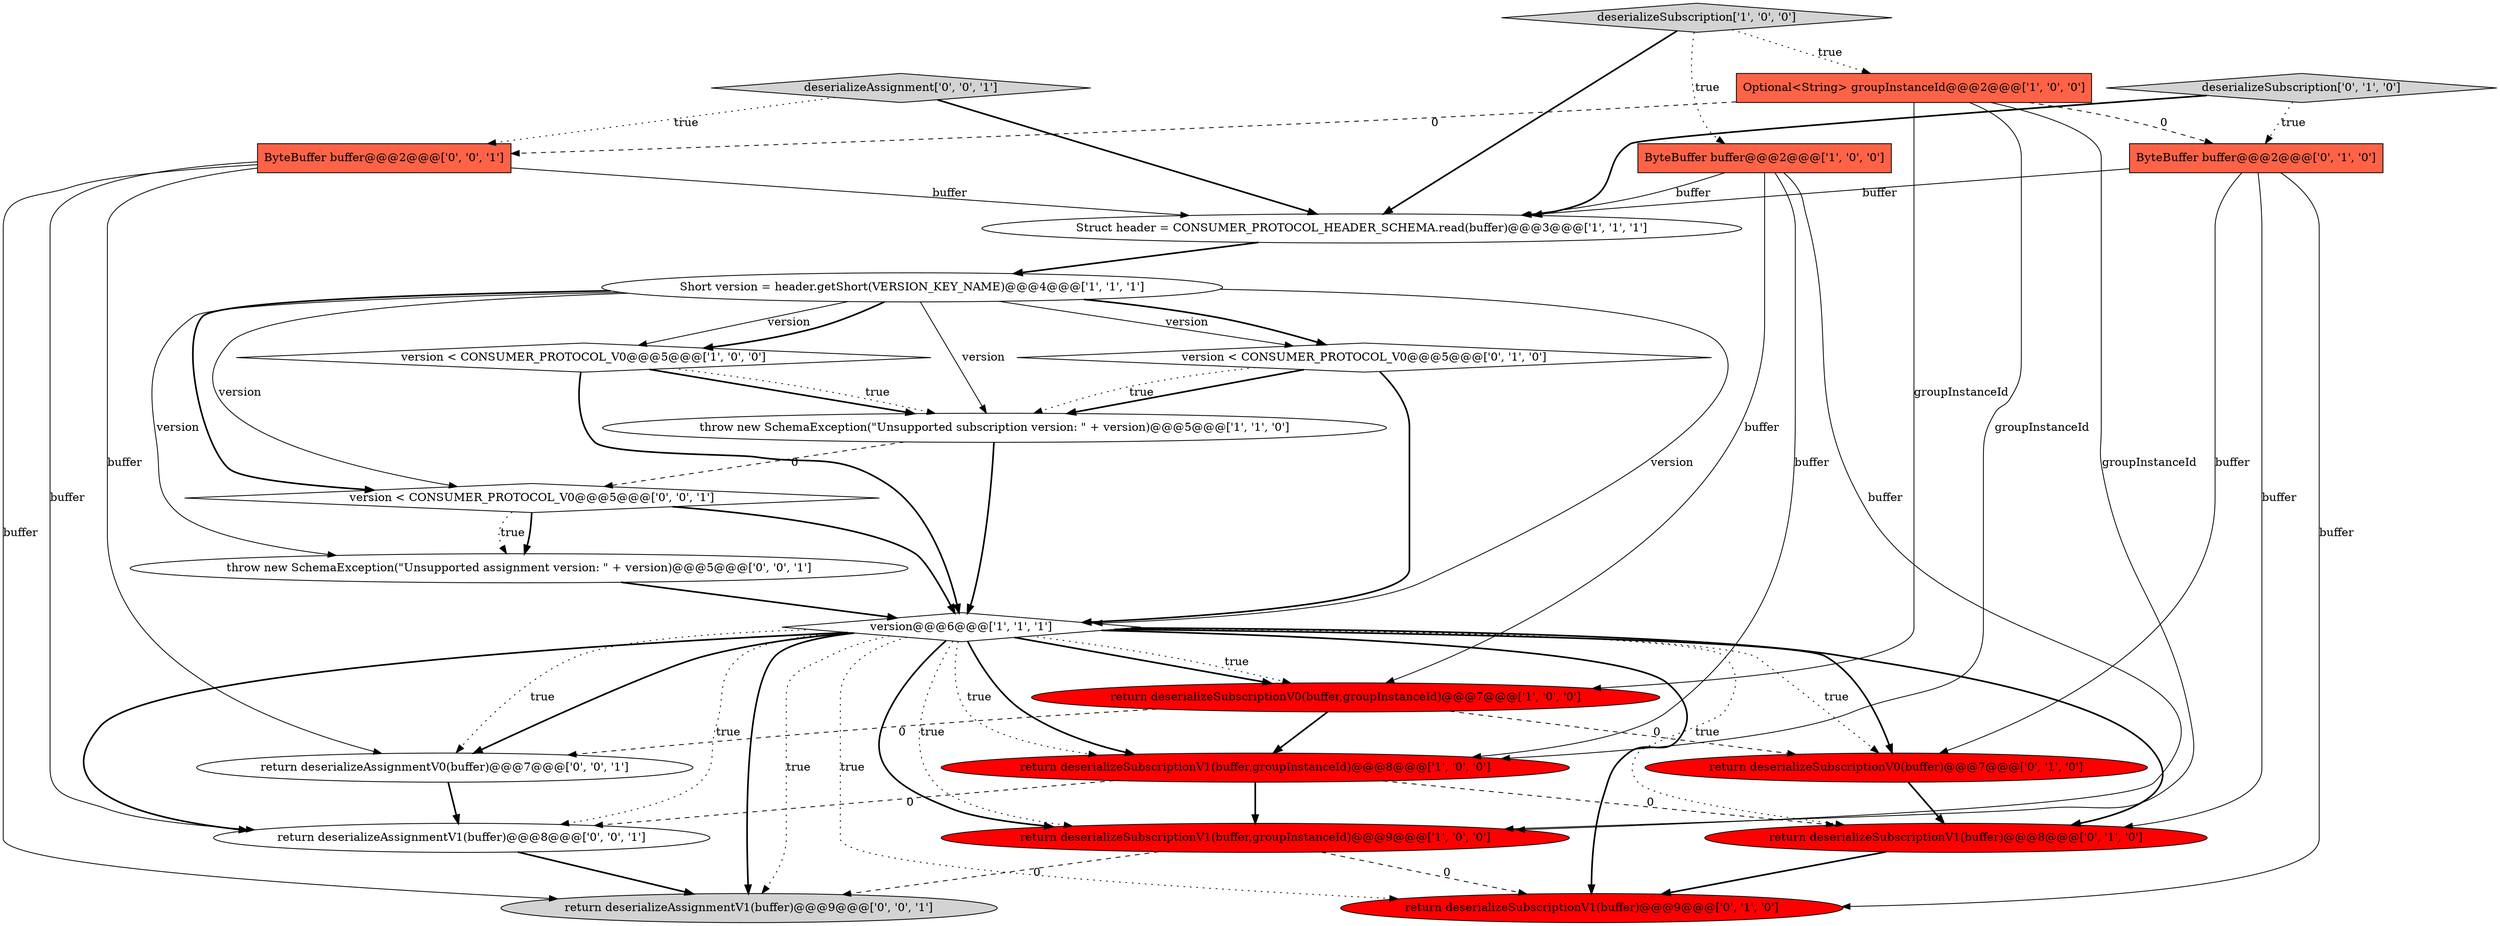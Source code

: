 digraph {
3 [style = filled, label = "deserializeSubscription['1', '0', '0']", fillcolor = lightgray, shape = diamond image = "AAA0AAABBB1BBB"];
12 [style = filled, label = "deserializeSubscription['0', '1', '0']", fillcolor = lightgray, shape = diamond image = "AAA0AAABBB2BBB"];
8 [style = filled, label = "Struct header = CONSUMER_PROTOCOL_HEADER_SCHEMA.read(buffer)@@@3@@@['1', '1', '1']", fillcolor = white, shape = ellipse image = "AAA0AAABBB1BBB"];
10 [style = filled, label = "Short version = header.getShort(VERSION_KEY_NAME)@@@4@@@['1', '1', '1']", fillcolor = white, shape = ellipse image = "AAA0AAABBB1BBB"];
13 [style = filled, label = "version < CONSUMER_PROTOCOL_V0@@@5@@@['0', '1', '0']", fillcolor = white, shape = diamond image = "AAA0AAABBB2BBB"];
19 [style = filled, label = "return deserializeAssignmentV1(buffer)@@@8@@@['0', '0', '1']", fillcolor = white, shape = ellipse image = "AAA0AAABBB3BBB"];
17 [style = filled, label = "throw new SchemaException(\"Unsupported assignment version: \" + version)@@@5@@@['0', '0', '1']", fillcolor = white, shape = ellipse image = "AAA0AAABBB3BBB"];
23 [style = filled, label = "deserializeAssignment['0', '0', '1']", fillcolor = lightgray, shape = diamond image = "AAA0AAABBB3BBB"];
18 [style = filled, label = "ByteBuffer buffer@@@2@@@['0', '0', '1']", fillcolor = tomato, shape = box image = "AAA0AAABBB3BBB"];
15 [style = filled, label = "return deserializeSubscriptionV1(buffer)@@@8@@@['0', '1', '0']", fillcolor = red, shape = ellipse image = "AAA1AAABBB2BBB"];
7 [style = filled, label = "return deserializeSubscriptionV0(buffer,groupInstanceId)@@@7@@@['1', '0', '0']", fillcolor = red, shape = ellipse image = "AAA1AAABBB1BBB"];
11 [style = filled, label = "ByteBuffer buffer@@@2@@@['0', '1', '0']", fillcolor = tomato, shape = box image = "AAA1AAABBB2BBB"];
9 [style = filled, label = "version@@@6@@@['1', '1', '1']", fillcolor = white, shape = diamond image = "AAA0AAABBB1BBB"];
1 [style = filled, label = "version < CONSUMER_PROTOCOL_V0@@@5@@@['1', '0', '0']", fillcolor = white, shape = diamond image = "AAA0AAABBB1BBB"];
5 [style = filled, label = "return deserializeSubscriptionV1(buffer,groupInstanceId)@@@8@@@['1', '0', '0']", fillcolor = red, shape = ellipse image = "AAA1AAABBB1BBB"];
0 [style = filled, label = "ByteBuffer buffer@@@2@@@['1', '0', '0']", fillcolor = tomato, shape = box image = "AAA0AAABBB1BBB"];
14 [style = filled, label = "return deserializeSubscriptionV1(buffer)@@@9@@@['0', '1', '0']", fillcolor = red, shape = ellipse image = "AAA1AAABBB2BBB"];
4 [style = filled, label = "throw new SchemaException(\"Unsupported subscription version: \" + version)@@@5@@@['1', '1', '0']", fillcolor = white, shape = ellipse image = "AAA0AAABBB1BBB"];
21 [style = filled, label = "return deserializeAssignmentV0(buffer)@@@7@@@['0', '0', '1']", fillcolor = white, shape = ellipse image = "AAA0AAABBB3BBB"];
2 [style = filled, label = "Optional<String> groupInstanceId@@@2@@@['1', '0', '0']", fillcolor = tomato, shape = box image = "AAA1AAABBB1BBB"];
16 [style = filled, label = "return deserializeSubscriptionV0(buffer)@@@7@@@['0', '1', '0']", fillcolor = red, shape = ellipse image = "AAA1AAABBB2BBB"];
20 [style = filled, label = "version < CONSUMER_PROTOCOL_V0@@@5@@@['0', '0', '1']", fillcolor = white, shape = diamond image = "AAA0AAABBB3BBB"];
22 [style = filled, label = "return deserializeAssignmentV1(buffer)@@@9@@@['0', '0', '1']", fillcolor = lightgray, shape = ellipse image = "AAA0AAABBB3BBB"];
6 [style = filled, label = "return deserializeSubscriptionV1(buffer,groupInstanceId)@@@9@@@['1', '0', '0']", fillcolor = red, shape = ellipse image = "AAA1AAABBB1BBB"];
9->22 [style = bold, label=""];
18->19 [style = solid, label="buffer"];
4->9 [style = bold, label=""];
8->10 [style = bold, label=""];
16->15 [style = bold, label=""];
1->4 [style = bold, label=""];
11->16 [style = solid, label="buffer"];
18->21 [style = solid, label="buffer"];
10->20 [style = bold, label=""];
20->17 [style = bold, label=""];
7->21 [style = dashed, label="0"];
10->9 [style = solid, label="version"];
15->14 [style = bold, label=""];
21->19 [style = bold, label=""];
20->9 [style = bold, label=""];
0->7 [style = solid, label="buffer"];
10->17 [style = solid, label="version"];
0->6 [style = solid, label="buffer"];
20->17 [style = dotted, label="true"];
7->16 [style = dashed, label="0"];
17->9 [style = bold, label=""];
2->7 [style = solid, label="groupInstanceId"];
2->6 [style = solid, label="groupInstanceId"];
10->13 [style = solid, label="version"];
1->4 [style = dotted, label="true"];
11->14 [style = solid, label="buffer"];
6->14 [style = dashed, label="0"];
23->8 [style = bold, label=""];
9->7 [style = bold, label=""];
9->6 [style = dotted, label="true"];
9->21 [style = dotted, label="true"];
9->16 [style = bold, label=""];
9->14 [style = dotted, label="true"];
1->9 [style = bold, label=""];
18->22 [style = solid, label="buffer"];
9->6 [style = bold, label=""];
6->22 [style = dashed, label="0"];
10->20 [style = solid, label="version"];
12->11 [style = dotted, label="true"];
7->5 [style = bold, label=""];
10->1 [style = solid, label="version"];
9->19 [style = dotted, label="true"];
5->6 [style = bold, label=""];
23->18 [style = dotted, label="true"];
10->13 [style = bold, label=""];
4->20 [style = dashed, label="0"];
9->15 [style = bold, label=""];
12->8 [style = bold, label=""];
3->8 [style = bold, label=""];
18->8 [style = solid, label="buffer"];
0->5 [style = solid, label="buffer"];
9->14 [style = bold, label=""];
9->21 [style = bold, label=""];
9->5 [style = bold, label=""];
9->19 [style = bold, label=""];
3->0 [style = dotted, label="true"];
2->11 [style = dashed, label="0"];
2->18 [style = dashed, label="0"];
9->15 [style = dotted, label="true"];
13->9 [style = bold, label=""];
2->5 [style = solid, label="groupInstanceId"];
9->7 [style = dotted, label="true"];
9->16 [style = dotted, label="true"];
10->1 [style = bold, label=""];
9->22 [style = dotted, label="true"];
5->15 [style = dashed, label="0"];
19->22 [style = bold, label=""];
5->19 [style = dashed, label="0"];
10->4 [style = solid, label="version"];
13->4 [style = bold, label=""];
11->15 [style = solid, label="buffer"];
13->4 [style = dotted, label="true"];
0->8 [style = solid, label="buffer"];
3->2 [style = dotted, label="true"];
11->8 [style = solid, label="buffer"];
9->5 [style = dotted, label="true"];
}

